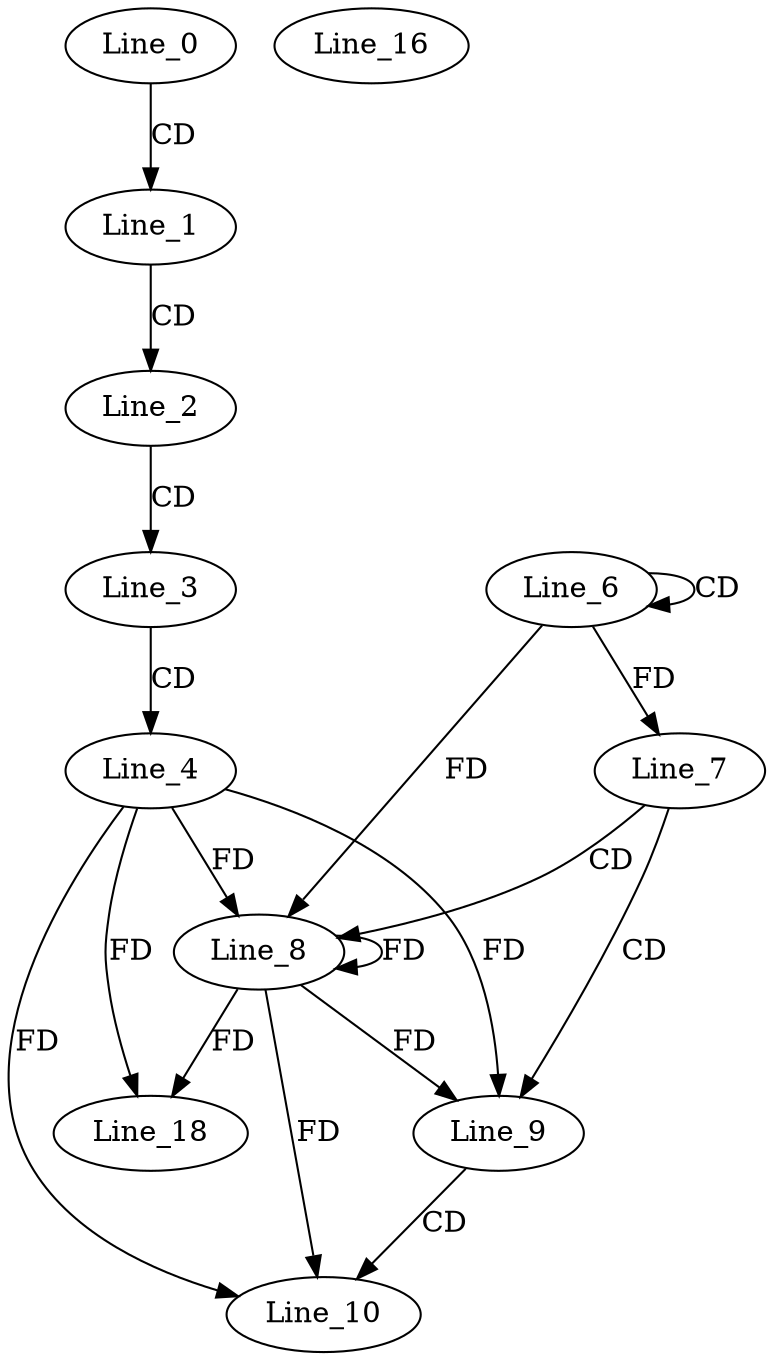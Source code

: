 digraph G {
  Line_0;
  Line_1;
  Line_2;
  Line_3;
  Line_4;
  Line_6;
  Line_6;
  Line_7;
  Line_8;
  Line_8;
  Line_9;
  Line_10;
  Line_16;
  Line_18;
  Line_0 -> Line_1 [ label="CD" ];
  Line_1 -> Line_2 [ label="CD" ];
  Line_2 -> Line_3 [ label="CD" ];
  Line_3 -> Line_4 [ label="CD" ];
  Line_6 -> Line_6 [ label="CD" ];
  Line_6 -> Line_7 [ label="FD" ];
  Line_7 -> Line_8 [ label="CD" ];
  Line_4 -> Line_8 [ label="FD" ];
  Line_8 -> Line_8 [ label="FD" ];
  Line_6 -> Line_8 [ label="FD" ];
  Line_7 -> Line_9 [ label="CD" ];
  Line_4 -> Line_9 [ label="FD" ];
  Line_8 -> Line_9 [ label="FD" ];
  Line_9 -> Line_10 [ label="CD" ];
  Line_4 -> Line_10 [ label="FD" ];
  Line_8 -> Line_10 [ label="FD" ];
  Line_4 -> Line_18 [ label="FD" ];
  Line_8 -> Line_18 [ label="FD" ];
}
